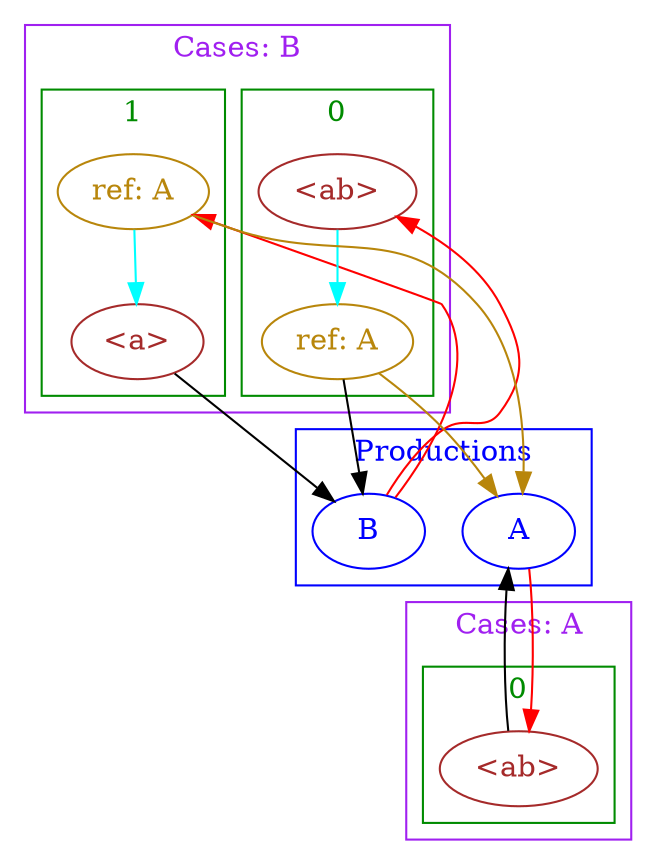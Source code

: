 digraph test_sp_graph {
    compound = true;

    subgraph prods {
        cluster = true;
        label = "Productions";
        color = blue;
        fontcolor = blue;
        node [color="blue", fontcolor="blue"];
        rank  = same;
        prod_a[label="A"];
        prod_b[label="B"];
    }

    subgraph a_prod {
        cluster = true;
        label = "Cases: A";
        color = purple;
        fontcolor = purple;
        rank = same;
        subgraph a_case_0 {
            cluster = true;
            label = "0";
            color = green4;
            fontcolor = green4;
            rank = same;
            vertex_0[label="<ab>", color="brown", fontcolor="brown"];
        }
    }
    prod_a -> vertex_0[label="", color="red"];
    vertex_0 -> prod_a[label="", color="black"];

    subgraph b_prod {
        cluster = true;
        label = "Cases: B";
        color = purple;
        fontcolor = purple;
        rank = same;
        subgraph b_case_0 {
            cluster = true;
            label = "0";
            color = green4;
            fontcolor = green4;
            rank = same;
            vertex_1[label="<ab>", color="brown", fontcolor="brown"];
            vertex_2[label="ref: A", color="darkgoldenrod", fontcolor="darkgoldenrod"];
        }
        subgraph b_case_1 {
            cluster = true;
            label = "1";
            color = green4;
            fontcolor = green4;
            rank = same;
            vertex_3[label="ref: A", color="darkgoldenrod", fontcolor="darkgoldenrod"];
            vertex_4[label="<a>", color="brown", fontcolor="brown"];
        }
    }
    prod_b -> vertex_1[label="", color="red"];
    vertex_1 -> vertex_2[label="", color="aqua"];
    vertex_2 -> prod_a[label="", color="darkgoldenrod"];
    vertex_2 -> prod_b[label="", color="black"];
    prod_b -> vertex_3[label="", color="red"];
    vertex_3 -> prod_a[label="", color="darkgoldenrod"];
    vertex_3 -> vertex_4[label="", color="aqua"];
    vertex_4 -> prod_b[label="", color="black"];
}
